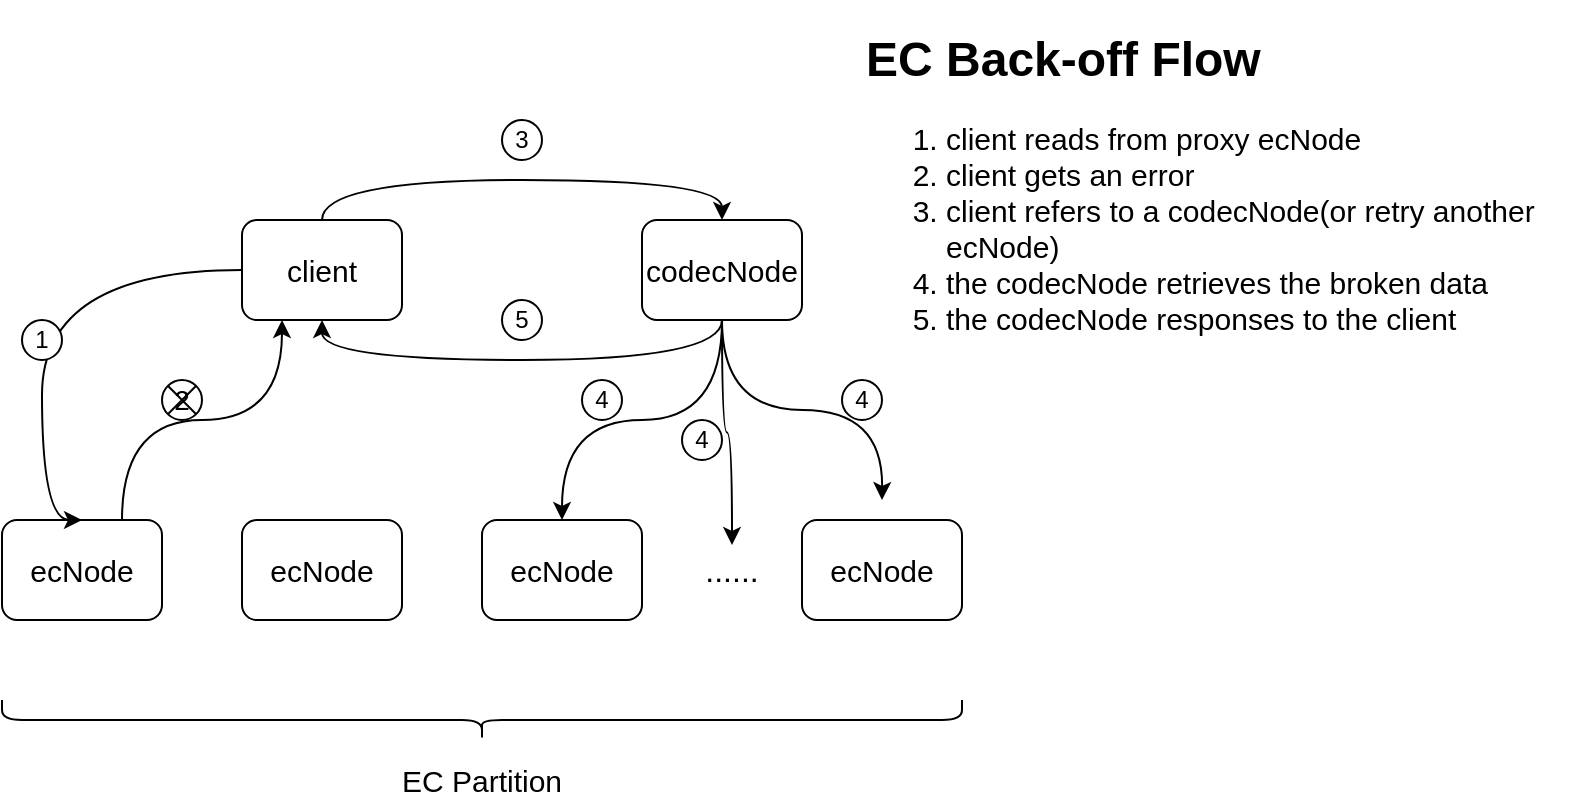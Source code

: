 <mxfile version="12.5.5" type="github">
  <diagram id="ss7u2PqzhoZl6DI7c-k8" name="Page-1">
    <mxGraphModel dx="815" dy="521" grid="1" gridSize="10" guides="1" tooltips="1" connect="1" arrows="1" fold="1" page="1" pageScale="1" pageWidth="827" pageHeight="1169" math="0" shadow="0">
      <root>
        <mxCell id="0"/>
        <mxCell id="1" parent="0"/>
        <mxCell id="Fb1C7xSMnvTkJazdJ7ge-29" style="edgeStyle=orthogonalEdgeStyle;orthogonalLoop=1;jettySize=auto;html=1;exitX=0.75;exitY=0;exitDx=0;exitDy=0;entryX=0.25;entryY=1;entryDx=0;entryDy=0;curved=1;" parent="1" source="Fb1C7xSMnvTkJazdJ7ge-3" target="Fb1C7xSMnvTkJazdJ7ge-10" edge="1">
          <mxGeometry relative="1" as="geometry"/>
        </mxCell>
        <mxCell id="Fb1C7xSMnvTkJazdJ7ge-3" value="&lt;font style=&quot;font-size: 15px&quot;&gt;ecNode&lt;/font&gt;" style="rounded=1;whiteSpace=wrap;html=1;" parent="1" vertex="1">
          <mxGeometry x="40" y="310" width="80" height="50" as="geometry"/>
        </mxCell>
        <mxCell id="Fb1C7xSMnvTkJazdJ7ge-4" value="&lt;font style=&quot;font-size: 15px&quot;&gt;ecNode&lt;/font&gt;" style="rounded=1;whiteSpace=wrap;html=1;" parent="1" vertex="1">
          <mxGeometry x="160" y="310" width="80" height="50" as="geometry"/>
        </mxCell>
        <mxCell id="Fb1C7xSMnvTkJazdJ7ge-6" value="&lt;font style=&quot;font-size: 15px&quot;&gt;ecNode&lt;/font&gt;" style="rounded=1;whiteSpace=wrap;html=1;" parent="1" vertex="1">
          <mxGeometry x="280" y="310" width="80" height="50" as="geometry"/>
        </mxCell>
        <mxCell id="Fb1C7xSMnvTkJazdJ7ge-7" value="&lt;font style=&quot;font-size: 15px&quot;&gt;ecNode&lt;/font&gt;" style="rounded=1;whiteSpace=wrap;html=1;" parent="1" vertex="1">
          <mxGeometry x="440" y="310" width="80" height="50" as="geometry"/>
        </mxCell>
        <mxCell id="Fb1C7xSMnvTkJazdJ7ge-8" value="&lt;font style=&quot;font-size: 16px&quot;&gt;......&lt;/font&gt;" style="text;html=1;strokeColor=none;fillColor=none;align=center;verticalAlign=middle;whiteSpace=wrap;rounded=0;" parent="1" vertex="1">
          <mxGeometry x="380" y="322.5" width="50" height="25" as="geometry"/>
        </mxCell>
        <mxCell id="Fb1C7xSMnvTkJazdJ7ge-9" style="edgeStyle=orthogonalEdgeStyle;orthogonalLoop=1;jettySize=auto;html=1;exitX=0;exitY=0.5;exitDx=0;exitDy=0;entryX=0.5;entryY=0;entryDx=0;entryDy=0;curved=1;" parent="1" source="Fb1C7xSMnvTkJazdJ7ge-10" target="Fb1C7xSMnvTkJazdJ7ge-3" edge="1">
          <mxGeometry relative="1" as="geometry">
            <Array as="points">
              <mxPoint x="60" y="185"/>
              <mxPoint x="60" y="310"/>
            </Array>
          </mxGeometry>
        </mxCell>
        <mxCell id="Fb1C7xSMnvTkJazdJ7ge-30" style="edgeStyle=orthogonalEdgeStyle;curved=1;orthogonalLoop=1;jettySize=auto;html=1;entryX=0.5;entryY=0;entryDx=0;entryDy=0;" parent="1" source="Fb1C7xSMnvTkJazdJ7ge-10" target="Fb1C7xSMnvTkJazdJ7ge-25" edge="1">
          <mxGeometry relative="1" as="geometry">
            <Array as="points">
              <mxPoint x="200" y="140"/>
              <mxPoint x="400" y="140"/>
            </Array>
          </mxGeometry>
        </mxCell>
        <mxCell id="Fb1C7xSMnvTkJazdJ7ge-10" value="&lt;font style=&quot;font-size: 15px&quot;&gt;client&lt;/font&gt;" style="rounded=1;whiteSpace=wrap;html=1;" parent="1" vertex="1">
          <mxGeometry x="160" y="160" width="80" height="50" as="geometry"/>
        </mxCell>
        <mxCell id="Fb1C7xSMnvTkJazdJ7ge-11" value="1" style="ellipse;whiteSpace=wrap;html=1;aspect=fixed;" parent="1" vertex="1">
          <mxGeometry x="50" y="210" width="20" height="20" as="geometry"/>
        </mxCell>
        <mxCell id="Fb1C7xSMnvTkJazdJ7ge-15" value="" style="shape=curlyBracket;whiteSpace=wrap;html=1;rounded=1;rotation=-90;" parent="1" vertex="1">
          <mxGeometry x="270" y="170" width="20" height="480" as="geometry"/>
        </mxCell>
        <mxCell id="Fb1C7xSMnvTkJazdJ7ge-16" value="&lt;font style=&quot;font-size: 15px&quot;&gt;EC Partition&lt;/font&gt;" style="text;html=1;strokeColor=none;fillColor=none;align=center;verticalAlign=middle;whiteSpace=wrap;rounded=0;" parent="1" vertex="1">
          <mxGeometry x="235" y="430" width="90" height="20" as="geometry"/>
        </mxCell>
        <mxCell id="Fb1C7xSMnvTkJazdJ7ge-32" style="edgeStyle=orthogonalEdgeStyle;curved=1;orthogonalLoop=1;jettySize=auto;html=1;entryX=0.5;entryY=1;entryDx=0;entryDy=0;exitX=0.5;exitY=1;exitDx=0;exitDy=0;" parent="1" source="Fb1C7xSMnvTkJazdJ7ge-25" target="Fb1C7xSMnvTkJazdJ7ge-10" edge="1">
          <mxGeometry relative="1" as="geometry"/>
        </mxCell>
        <mxCell id="Fb1C7xSMnvTkJazdJ7ge-37" style="edgeStyle=orthogonalEdgeStyle;curved=1;orthogonalLoop=1;jettySize=auto;html=1;entryX=0.5;entryY=0;entryDx=0;entryDy=0;" parent="1" source="Fb1C7xSMnvTkJazdJ7ge-25" target="Fb1C7xSMnvTkJazdJ7ge-6" edge="1">
          <mxGeometry relative="1" as="geometry"/>
        </mxCell>
        <mxCell id="Fb1C7xSMnvTkJazdJ7ge-38" style="edgeStyle=orthogonalEdgeStyle;curved=1;orthogonalLoop=1;jettySize=auto;html=1;entryX=0.5;entryY=0;entryDx=0;entryDy=0;" parent="1" source="Fb1C7xSMnvTkJazdJ7ge-25" target="Fb1C7xSMnvTkJazdJ7ge-8" edge="1">
          <mxGeometry relative="1" as="geometry"/>
        </mxCell>
        <mxCell id="Fb1C7xSMnvTkJazdJ7ge-39" style="edgeStyle=orthogonalEdgeStyle;curved=1;orthogonalLoop=1;jettySize=auto;html=1;exitX=0.5;exitY=1;exitDx=0;exitDy=0;" parent="1" source="Fb1C7xSMnvTkJazdJ7ge-25" edge="1">
          <mxGeometry relative="1" as="geometry">
            <mxPoint x="480" y="300" as="targetPoint"/>
          </mxGeometry>
        </mxCell>
        <mxCell id="Fb1C7xSMnvTkJazdJ7ge-25" value="&lt;font style=&quot;font-size: 15px&quot;&gt;codecNode&lt;/font&gt;" style="rounded=1;whiteSpace=wrap;html=1;" parent="1" vertex="1">
          <mxGeometry x="360" y="160" width="80" height="50" as="geometry"/>
        </mxCell>
        <mxCell id="Fb1C7xSMnvTkJazdJ7ge-31" value="3" style="ellipse;whiteSpace=wrap;html=1;aspect=fixed;" parent="1" vertex="1">
          <mxGeometry x="290" y="110" width="20" height="20" as="geometry"/>
        </mxCell>
        <mxCell id="Fb1C7xSMnvTkJazdJ7ge-33" value="5" style="ellipse;whiteSpace=wrap;html=1;aspect=fixed;" parent="1" vertex="1">
          <mxGeometry x="290" y="200" width="20" height="20" as="geometry"/>
        </mxCell>
        <mxCell id="Fb1C7xSMnvTkJazdJ7ge-36" value="&lt;font style=&quot;font-size: 14px&quot;&gt;2&lt;/font&gt;" style="shape=sumEllipse;perimeter=ellipsePerimeter;whiteSpace=wrap;html=1;backgroundOutline=1;fillColor=none;" parent="1" vertex="1">
          <mxGeometry x="120" y="240" width="20" height="20" as="geometry"/>
        </mxCell>
        <mxCell id="Fb1C7xSMnvTkJazdJ7ge-40" value="4" style="ellipse;whiteSpace=wrap;html=1;aspect=fixed;" parent="1" vertex="1">
          <mxGeometry x="330" y="240" width="20" height="20" as="geometry"/>
        </mxCell>
        <mxCell id="Fb1C7xSMnvTkJazdJ7ge-42" value="4" style="ellipse;whiteSpace=wrap;html=1;aspect=fixed;" parent="1" vertex="1">
          <mxGeometry x="380" y="260" width="20" height="20" as="geometry"/>
        </mxCell>
        <mxCell id="Fb1C7xSMnvTkJazdJ7ge-43" value="4" style="ellipse;whiteSpace=wrap;html=1;aspect=fixed;" parent="1" vertex="1">
          <mxGeometry x="460" y="240" width="20" height="20" as="geometry"/>
        </mxCell>
        <mxCell id="S_8NCONwTy4wHoNE-4eE-1" value="&lt;h1&gt;EC Back-off Flow&lt;/h1&gt;&lt;p style=&quot;font-size: 15px&quot;&gt;&lt;/p&gt;&lt;ol style=&quot;font-size: 15px&quot;&gt;&lt;li&gt;&lt;font style=&quot;font-size: 15px&quot;&gt;client reads from proxy ecNode&lt;/font&gt;&lt;/li&gt;&lt;li&gt;&lt;font style=&quot;font-size: 15px&quot;&gt;client gets an error&lt;/font&gt;&lt;/li&gt;&lt;li&gt;&lt;font style=&quot;font-size: 15px&quot;&gt;client refers to a codecNode(or retry another ecNode)&lt;/font&gt;&lt;/li&gt;&lt;li&gt;&lt;font style=&quot;font-size: 15px&quot;&gt;the codecNode retrieves the broken data&lt;/font&gt;&lt;/li&gt;&lt;li&gt;&lt;span&gt;the codecNode responses to the client&lt;/span&gt;&lt;/li&gt;&lt;/ol&gt;&lt;p&gt;&lt;/p&gt;" style="text;html=1;strokeColor=none;fillColor=none;spacing=5;spacingTop=-20;whiteSpace=wrap;overflow=hidden;rounded=0;" vertex="1" parent="1">
          <mxGeometry x="467" y="60" width="360" height="170" as="geometry"/>
        </mxCell>
      </root>
    </mxGraphModel>
  </diagram>
</mxfile>
